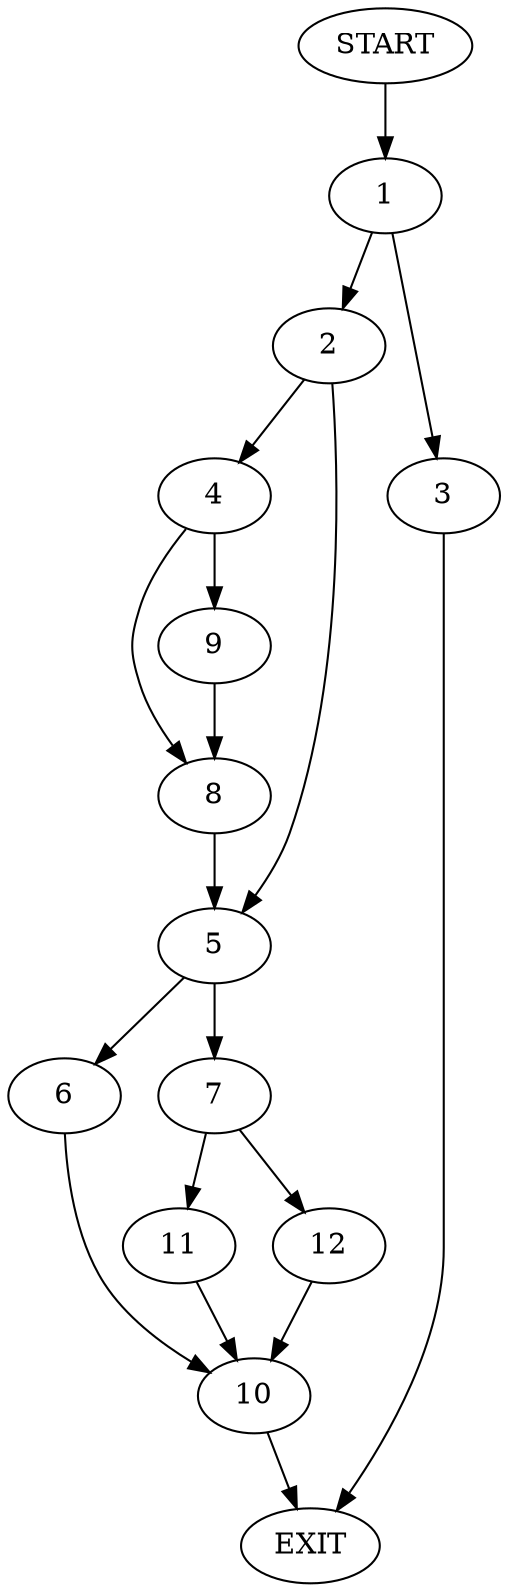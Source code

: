digraph {
0 [label="START"]
13 [label="EXIT"]
0 -> 1
1 -> 2
1 -> 3
2 -> 4
2 -> 5
3 -> 13
5 -> 6
5 -> 7
4 -> 8
4 -> 9
9 -> 8
8 -> 5
6 -> 10
7 -> 11
7 -> 12
10 -> 13
12 -> 10
11 -> 10
}
